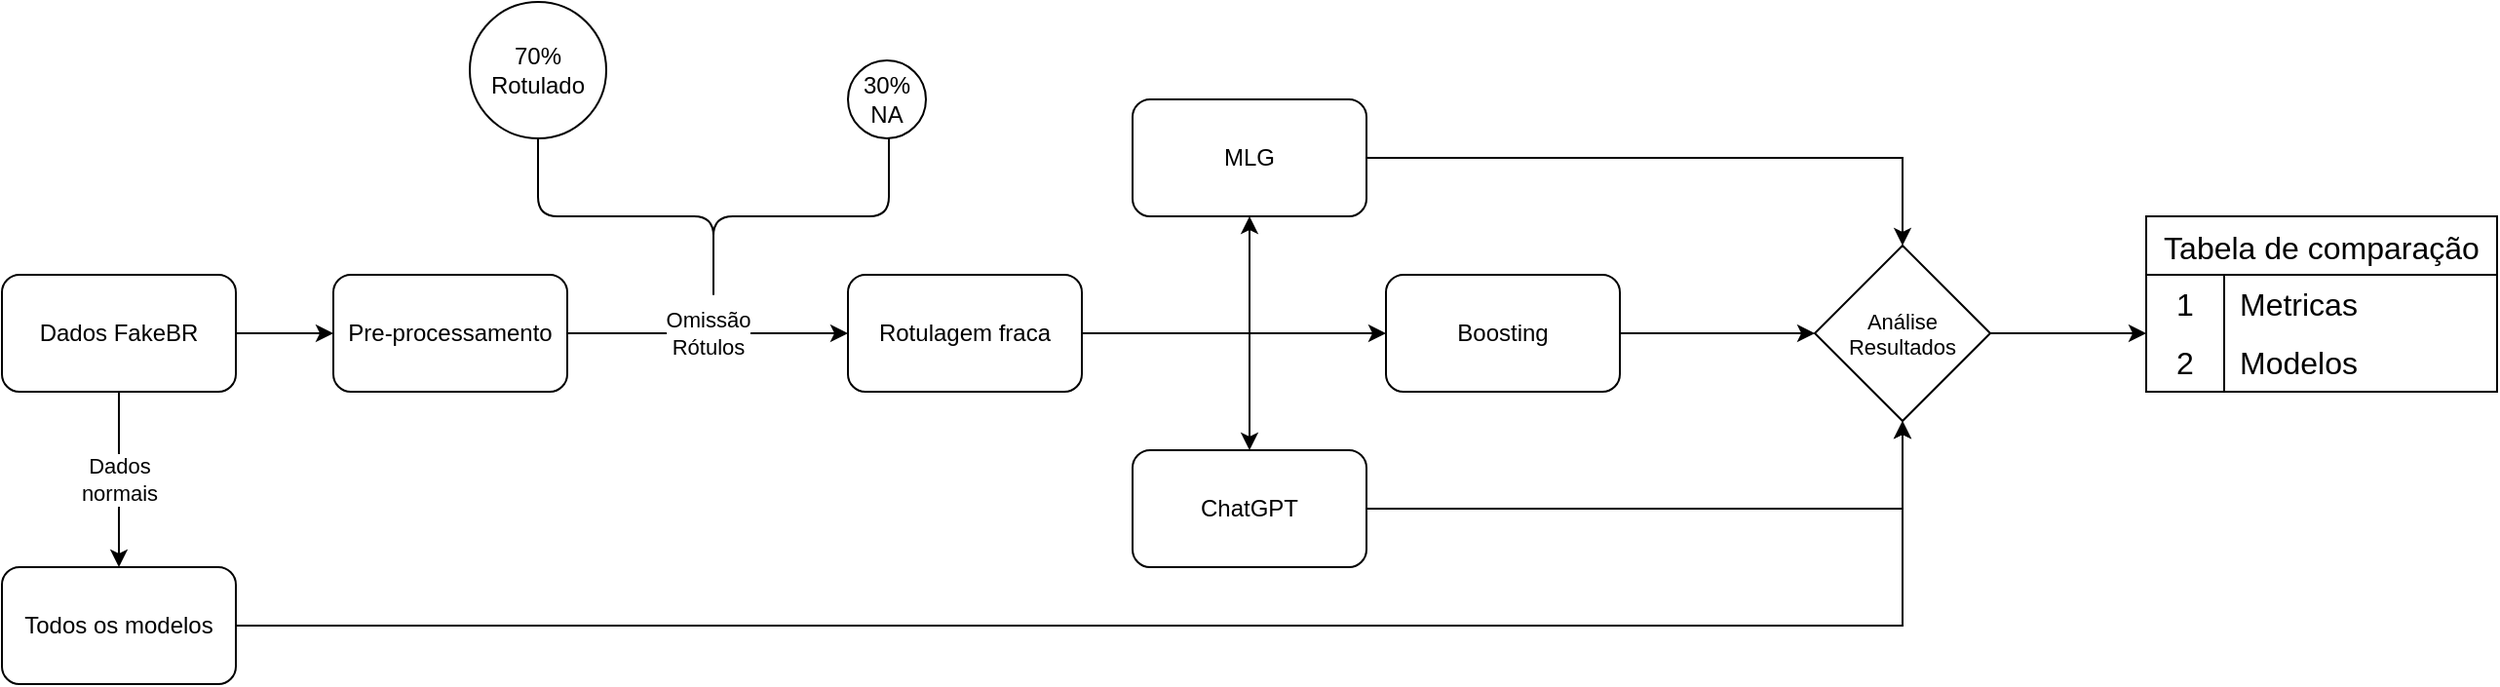 <mxfile version="24.8.4">
  <diagram name="Página-1" id="NLMtDZW5SI1TXP_hYKG8">
    <mxGraphModel dx="2253" dy="747" grid="1" gridSize="10" guides="1" tooltips="1" connect="1" arrows="1" fold="1" page="1" pageScale="1" pageWidth="827" pageHeight="1169" math="0" shadow="0">
      <root>
        <mxCell id="0" />
        <mxCell id="1" parent="0" />
        <mxCell id="Ty6DkDCx2WgONQ8Fy_hY-45" style="edgeStyle=orthogonalEdgeStyle;rounded=0;orthogonalLoop=1;jettySize=auto;html=1;entryX=0;entryY=0.5;entryDx=0;entryDy=0;" parent="1" source="Ty6DkDCx2WgONQ8Fy_hY-1" target="Ty6DkDCx2WgONQ8Fy_hY-44" edge="1">
          <mxGeometry relative="1" as="geometry" />
        </mxCell>
        <mxCell id="Ty6DkDCx2WgONQ8Fy_hY-1" value="Dados FakeBR" style="rounded=1;whiteSpace=wrap;html=1;" parent="1" vertex="1">
          <mxGeometry x="-20" y="270" width="120" height="60" as="geometry" />
        </mxCell>
        <mxCell id="Ty6DkDCx2WgONQ8Fy_hY-2" value="" style="endArrow=classic;html=1;rounded=0;entryX=0;entryY=0.5;entryDx=0;entryDy=0;exitX=1;exitY=0.5;exitDx=0;exitDy=0;" parent="1" source="Ty6DkDCx2WgONQ8Fy_hY-44" target="Ty6DkDCx2WgONQ8Fy_hY-6" edge="1">
          <mxGeometry relative="1" as="geometry">
            <mxPoint x="300" y="300" as="sourcePoint" />
            <mxPoint x="460" y="300" as="targetPoint" />
          </mxGeometry>
        </mxCell>
        <mxCell id="Ty6DkDCx2WgONQ8Fy_hY-3" value="Omissão&lt;br&gt;Rótulos" style="edgeLabel;resizable=0;html=1;;align=center;verticalAlign=middle;" parent="Ty6DkDCx2WgONQ8Fy_hY-2" connectable="0" vertex="1">
          <mxGeometry relative="1" as="geometry" />
        </mxCell>
        <mxCell id="Ty6DkDCx2WgONQ8Fy_hY-7" style="edgeStyle=orthogonalEdgeStyle;rounded=0;orthogonalLoop=1;jettySize=auto;html=1;" parent="1" source="Ty6DkDCx2WgONQ8Fy_hY-6" target="Ty6DkDCx2WgONQ8Fy_hY-8" edge="1">
          <mxGeometry relative="1" as="geometry">
            <mxPoint x="600" y="300" as="targetPoint" />
          </mxGeometry>
        </mxCell>
        <mxCell id="Ty6DkDCx2WgONQ8Fy_hY-11" style="edgeStyle=orthogonalEdgeStyle;rounded=0;orthogonalLoop=1;jettySize=auto;html=1;entryX=0;entryY=0.5;entryDx=0;entryDy=0;" parent="1" source="Ty6DkDCx2WgONQ8Fy_hY-6" target="Ty6DkDCx2WgONQ8Fy_hY-9" edge="1">
          <mxGeometry relative="1" as="geometry" />
        </mxCell>
        <mxCell id="Ty6DkDCx2WgONQ8Fy_hY-12" style="edgeStyle=orthogonalEdgeStyle;rounded=0;orthogonalLoop=1;jettySize=auto;html=1;" parent="1" source="Ty6DkDCx2WgONQ8Fy_hY-6" target="Ty6DkDCx2WgONQ8Fy_hY-10" edge="1">
          <mxGeometry relative="1" as="geometry" />
        </mxCell>
        <mxCell id="Ty6DkDCx2WgONQ8Fy_hY-6" value="Rotulagem fraca" style="rounded=1;whiteSpace=wrap;html=1;" parent="1" vertex="1">
          <mxGeometry x="414" y="270" width="120" height="60" as="geometry" />
        </mxCell>
        <mxCell id="Ty6DkDCx2WgONQ8Fy_hY-15" style="edgeStyle=orthogonalEdgeStyle;rounded=0;orthogonalLoop=1;jettySize=auto;html=1;" parent="1" source="Ty6DkDCx2WgONQ8Fy_hY-8" target="Ty6DkDCx2WgONQ8Fy_hY-13" edge="1">
          <mxGeometry relative="1" as="geometry" />
        </mxCell>
        <mxCell id="Ty6DkDCx2WgONQ8Fy_hY-8" value="MLG" style="rounded=1;whiteSpace=wrap;html=1;" parent="1" vertex="1">
          <mxGeometry x="560" y="180" width="120" height="60" as="geometry" />
        </mxCell>
        <mxCell id="Ty6DkDCx2WgONQ8Fy_hY-16" style="edgeStyle=orthogonalEdgeStyle;rounded=0;orthogonalLoop=1;jettySize=auto;html=1;entryX=0;entryY=0.5;entryDx=0;entryDy=0;" parent="1" source="Ty6DkDCx2WgONQ8Fy_hY-9" target="Ty6DkDCx2WgONQ8Fy_hY-13" edge="1">
          <mxGeometry relative="1" as="geometry" />
        </mxCell>
        <mxCell id="Ty6DkDCx2WgONQ8Fy_hY-9" value="Boosting" style="rounded=1;whiteSpace=wrap;html=1;" parent="1" vertex="1">
          <mxGeometry x="690" y="270" width="120" height="60" as="geometry" />
        </mxCell>
        <mxCell id="Ty6DkDCx2WgONQ8Fy_hY-17" style="edgeStyle=orthogonalEdgeStyle;rounded=0;orthogonalLoop=1;jettySize=auto;html=1;entryX=0.5;entryY=1;entryDx=0;entryDy=0;" parent="1" source="Ty6DkDCx2WgONQ8Fy_hY-10" target="Ty6DkDCx2WgONQ8Fy_hY-13" edge="1">
          <mxGeometry relative="1" as="geometry" />
        </mxCell>
        <mxCell id="Ty6DkDCx2WgONQ8Fy_hY-10" value="ChatGPT" style="rounded=1;whiteSpace=wrap;html=1;" parent="1" vertex="1">
          <mxGeometry x="560" y="360" width="120" height="60" as="geometry" />
        </mxCell>
        <mxCell id="Ty6DkDCx2WgONQ8Fy_hY-20" style="edgeStyle=orthogonalEdgeStyle;rounded=0;orthogonalLoop=1;jettySize=auto;html=1;entryX=0;entryY=0.5;entryDx=0;entryDy=0;" parent="1" source="Ty6DkDCx2WgONQ8Fy_hY-13" edge="1">
          <mxGeometry relative="1" as="geometry">
            <mxPoint x="1080" y="300" as="targetPoint" />
          </mxGeometry>
        </mxCell>
        <mxCell id="Ty6DkDCx2WgONQ8Fy_hY-13" value="&lt;font style=&quot;font-size: 11px;&quot;&gt;Análise&lt;/font&gt;&lt;div style=&quot;font-size: 11px;&quot;&gt;&lt;font style=&quot;font-size: 11px;&quot;&gt;Resultados&lt;/font&gt;&lt;/div&gt;" style="rhombus;whiteSpace=wrap;html=1;" parent="1" vertex="1">
          <mxGeometry x="910" y="255" width="90" height="90" as="geometry" />
        </mxCell>
        <mxCell id="Ty6DkDCx2WgONQ8Fy_hY-38" style="edgeStyle=orthogonalEdgeStyle;rounded=0;orthogonalLoop=1;jettySize=auto;html=1;entryX=0.5;entryY=1;entryDx=0;entryDy=0;" parent="1" source="Ty6DkDCx2WgONQ8Fy_hY-22" target="Ty6DkDCx2WgONQ8Fy_hY-13" edge="1">
          <mxGeometry relative="1" as="geometry" />
        </mxCell>
        <mxCell id="Ty6DkDCx2WgONQ8Fy_hY-22" value="Todos os modelos" style="rounded=1;whiteSpace=wrap;html=1;" parent="1" vertex="1">
          <mxGeometry x="-20" y="420" width="120" height="60" as="geometry" />
        </mxCell>
        <mxCell id="Ty6DkDCx2WgONQ8Fy_hY-25" value="Tabela de comparação" style="shape=table;startSize=30;container=1;collapsible=0;childLayout=tableLayout;fixedRows=1;rowLines=0;fontStyle=0;strokeColor=default;fontSize=16;" parent="1" vertex="1">
          <mxGeometry x="1080" y="240" width="180" height="90" as="geometry" />
        </mxCell>
        <mxCell id="Ty6DkDCx2WgONQ8Fy_hY-26" value="" style="shape=tableRow;horizontal=0;startSize=0;swimlaneHead=0;swimlaneBody=0;top=0;left=0;bottom=0;right=0;collapsible=0;dropTarget=0;fillColor=none;points=[[0,0.5],[1,0.5]];portConstraint=eastwest;strokeColor=inherit;fontSize=16;" parent="Ty6DkDCx2WgONQ8Fy_hY-25" vertex="1">
          <mxGeometry y="30" width="180" height="30" as="geometry" />
        </mxCell>
        <mxCell id="Ty6DkDCx2WgONQ8Fy_hY-27" value="1" style="shape=partialRectangle;html=1;whiteSpace=wrap;connectable=0;fillColor=none;top=0;left=0;bottom=0;right=0;overflow=hidden;pointerEvents=1;strokeColor=inherit;fontSize=16;" parent="Ty6DkDCx2WgONQ8Fy_hY-26" vertex="1">
          <mxGeometry width="40" height="30" as="geometry">
            <mxRectangle width="40" height="30" as="alternateBounds" />
          </mxGeometry>
        </mxCell>
        <mxCell id="Ty6DkDCx2WgONQ8Fy_hY-28" value="Metricas" style="shape=partialRectangle;html=1;whiteSpace=wrap;connectable=0;fillColor=none;top=0;left=0;bottom=0;right=0;align=left;spacingLeft=6;overflow=hidden;strokeColor=inherit;fontSize=16;" parent="Ty6DkDCx2WgONQ8Fy_hY-26" vertex="1">
          <mxGeometry x="40" width="140" height="30" as="geometry">
            <mxRectangle width="140" height="30" as="alternateBounds" />
          </mxGeometry>
        </mxCell>
        <mxCell id="Ty6DkDCx2WgONQ8Fy_hY-29" value="" style="shape=tableRow;horizontal=0;startSize=0;swimlaneHead=0;swimlaneBody=0;top=0;left=0;bottom=0;right=0;collapsible=0;dropTarget=0;fillColor=none;points=[[0,0.5],[1,0.5]];portConstraint=eastwest;strokeColor=inherit;fontSize=16;" parent="Ty6DkDCx2WgONQ8Fy_hY-25" vertex="1">
          <mxGeometry y="60" width="180" height="30" as="geometry" />
        </mxCell>
        <mxCell id="Ty6DkDCx2WgONQ8Fy_hY-30" value="2" style="shape=partialRectangle;html=1;whiteSpace=wrap;connectable=0;fillColor=none;top=0;left=0;bottom=0;right=0;overflow=hidden;strokeColor=inherit;fontSize=16;" parent="Ty6DkDCx2WgONQ8Fy_hY-29" vertex="1">
          <mxGeometry width="40" height="30" as="geometry">
            <mxRectangle width="40" height="30" as="alternateBounds" />
          </mxGeometry>
        </mxCell>
        <mxCell id="Ty6DkDCx2WgONQ8Fy_hY-31" value="Modelos" style="shape=partialRectangle;html=1;whiteSpace=wrap;connectable=0;fillColor=none;top=0;left=0;bottom=0;right=0;align=left;spacingLeft=6;overflow=hidden;strokeColor=inherit;fontSize=16;" parent="Ty6DkDCx2WgONQ8Fy_hY-29" vertex="1">
          <mxGeometry x="40" width="140" height="30" as="geometry">
            <mxRectangle width="140" height="30" as="alternateBounds" />
          </mxGeometry>
        </mxCell>
        <mxCell id="Ty6DkDCx2WgONQ8Fy_hY-35" value="" style="endArrow=classic;html=1;rounded=0;exitX=0.5;exitY=1;exitDx=0;exitDy=0;entryX=0.5;entryY=0;entryDx=0;entryDy=0;" parent="1" source="Ty6DkDCx2WgONQ8Fy_hY-1" target="Ty6DkDCx2WgONQ8Fy_hY-22" edge="1">
          <mxGeometry relative="1" as="geometry">
            <mxPoint x="270" y="420" as="sourcePoint" />
            <mxPoint x="404" y="420" as="targetPoint" />
          </mxGeometry>
        </mxCell>
        <mxCell id="Ty6DkDCx2WgONQ8Fy_hY-36" value="Dados&lt;br&gt;normais" style="edgeLabel;resizable=0;html=1;;align=center;verticalAlign=middle;" parent="Ty6DkDCx2WgONQ8Fy_hY-35" connectable="0" vertex="1">
          <mxGeometry relative="1" as="geometry" />
        </mxCell>
        <mxCell id="Ty6DkDCx2WgONQ8Fy_hY-39" value="" style="shape=curlyBracket;whiteSpace=wrap;html=1;rounded=1;labelPosition=left;verticalLabelPosition=middle;align=right;verticalAlign=middle;rotation=-90;" parent="1" vertex="1">
          <mxGeometry x="300" y="150" width="90" height="180" as="geometry" />
        </mxCell>
        <mxCell id="Ty6DkDCx2WgONQ8Fy_hY-40" value="70% Rotulado" style="ellipse;whiteSpace=wrap;html=1;aspect=fixed;" parent="1" vertex="1">
          <mxGeometry x="220" y="130" width="70" height="70" as="geometry" />
        </mxCell>
        <mxCell id="Ty6DkDCx2WgONQ8Fy_hY-41" value="30% NA" style="ellipse;whiteSpace=wrap;html=1;aspect=fixed;" parent="1" vertex="1">
          <mxGeometry x="414" y="160" width="40" height="40" as="geometry" />
        </mxCell>
        <mxCell id="Ty6DkDCx2WgONQ8Fy_hY-44" value="Pre-processamento" style="rounded=1;whiteSpace=wrap;html=1;" parent="1" vertex="1">
          <mxGeometry x="150" y="270" width="120" height="60" as="geometry" />
        </mxCell>
      </root>
    </mxGraphModel>
  </diagram>
</mxfile>
